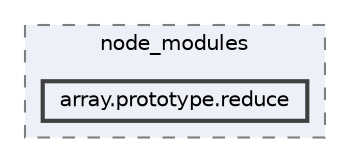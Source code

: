 digraph "pkiclassroomrescheduler/src/main/frontend/node_modules/array.prototype.reduce"
{
 // LATEX_PDF_SIZE
  bgcolor="transparent";
  edge [fontname=Helvetica,fontsize=10,labelfontname=Helvetica,labelfontsize=10];
  node [fontname=Helvetica,fontsize=10,shape=box,height=0.2,width=0.4];
  compound=true
  subgraph clusterdir_72953eda66ccb3a2722c28e1c3e6c23b {
    graph [ bgcolor="#edf0f7", pencolor="grey50", label="node_modules", fontname=Helvetica,fontsize=10 style="filled,dashed", URL="dir_72953eda66ccb3a2722c28e1c3e6c23b.html",tooltip=""]
  dir_e5d3b3231cf41a240b270d757f006606 [label="array.prototype.reduce", fillcolor="#edf0f7", color="grey25", style="filled,bold", URL="dir_e5d3b3231cf41a240b270d757f006606.html",tooltip=""];
  }
}
